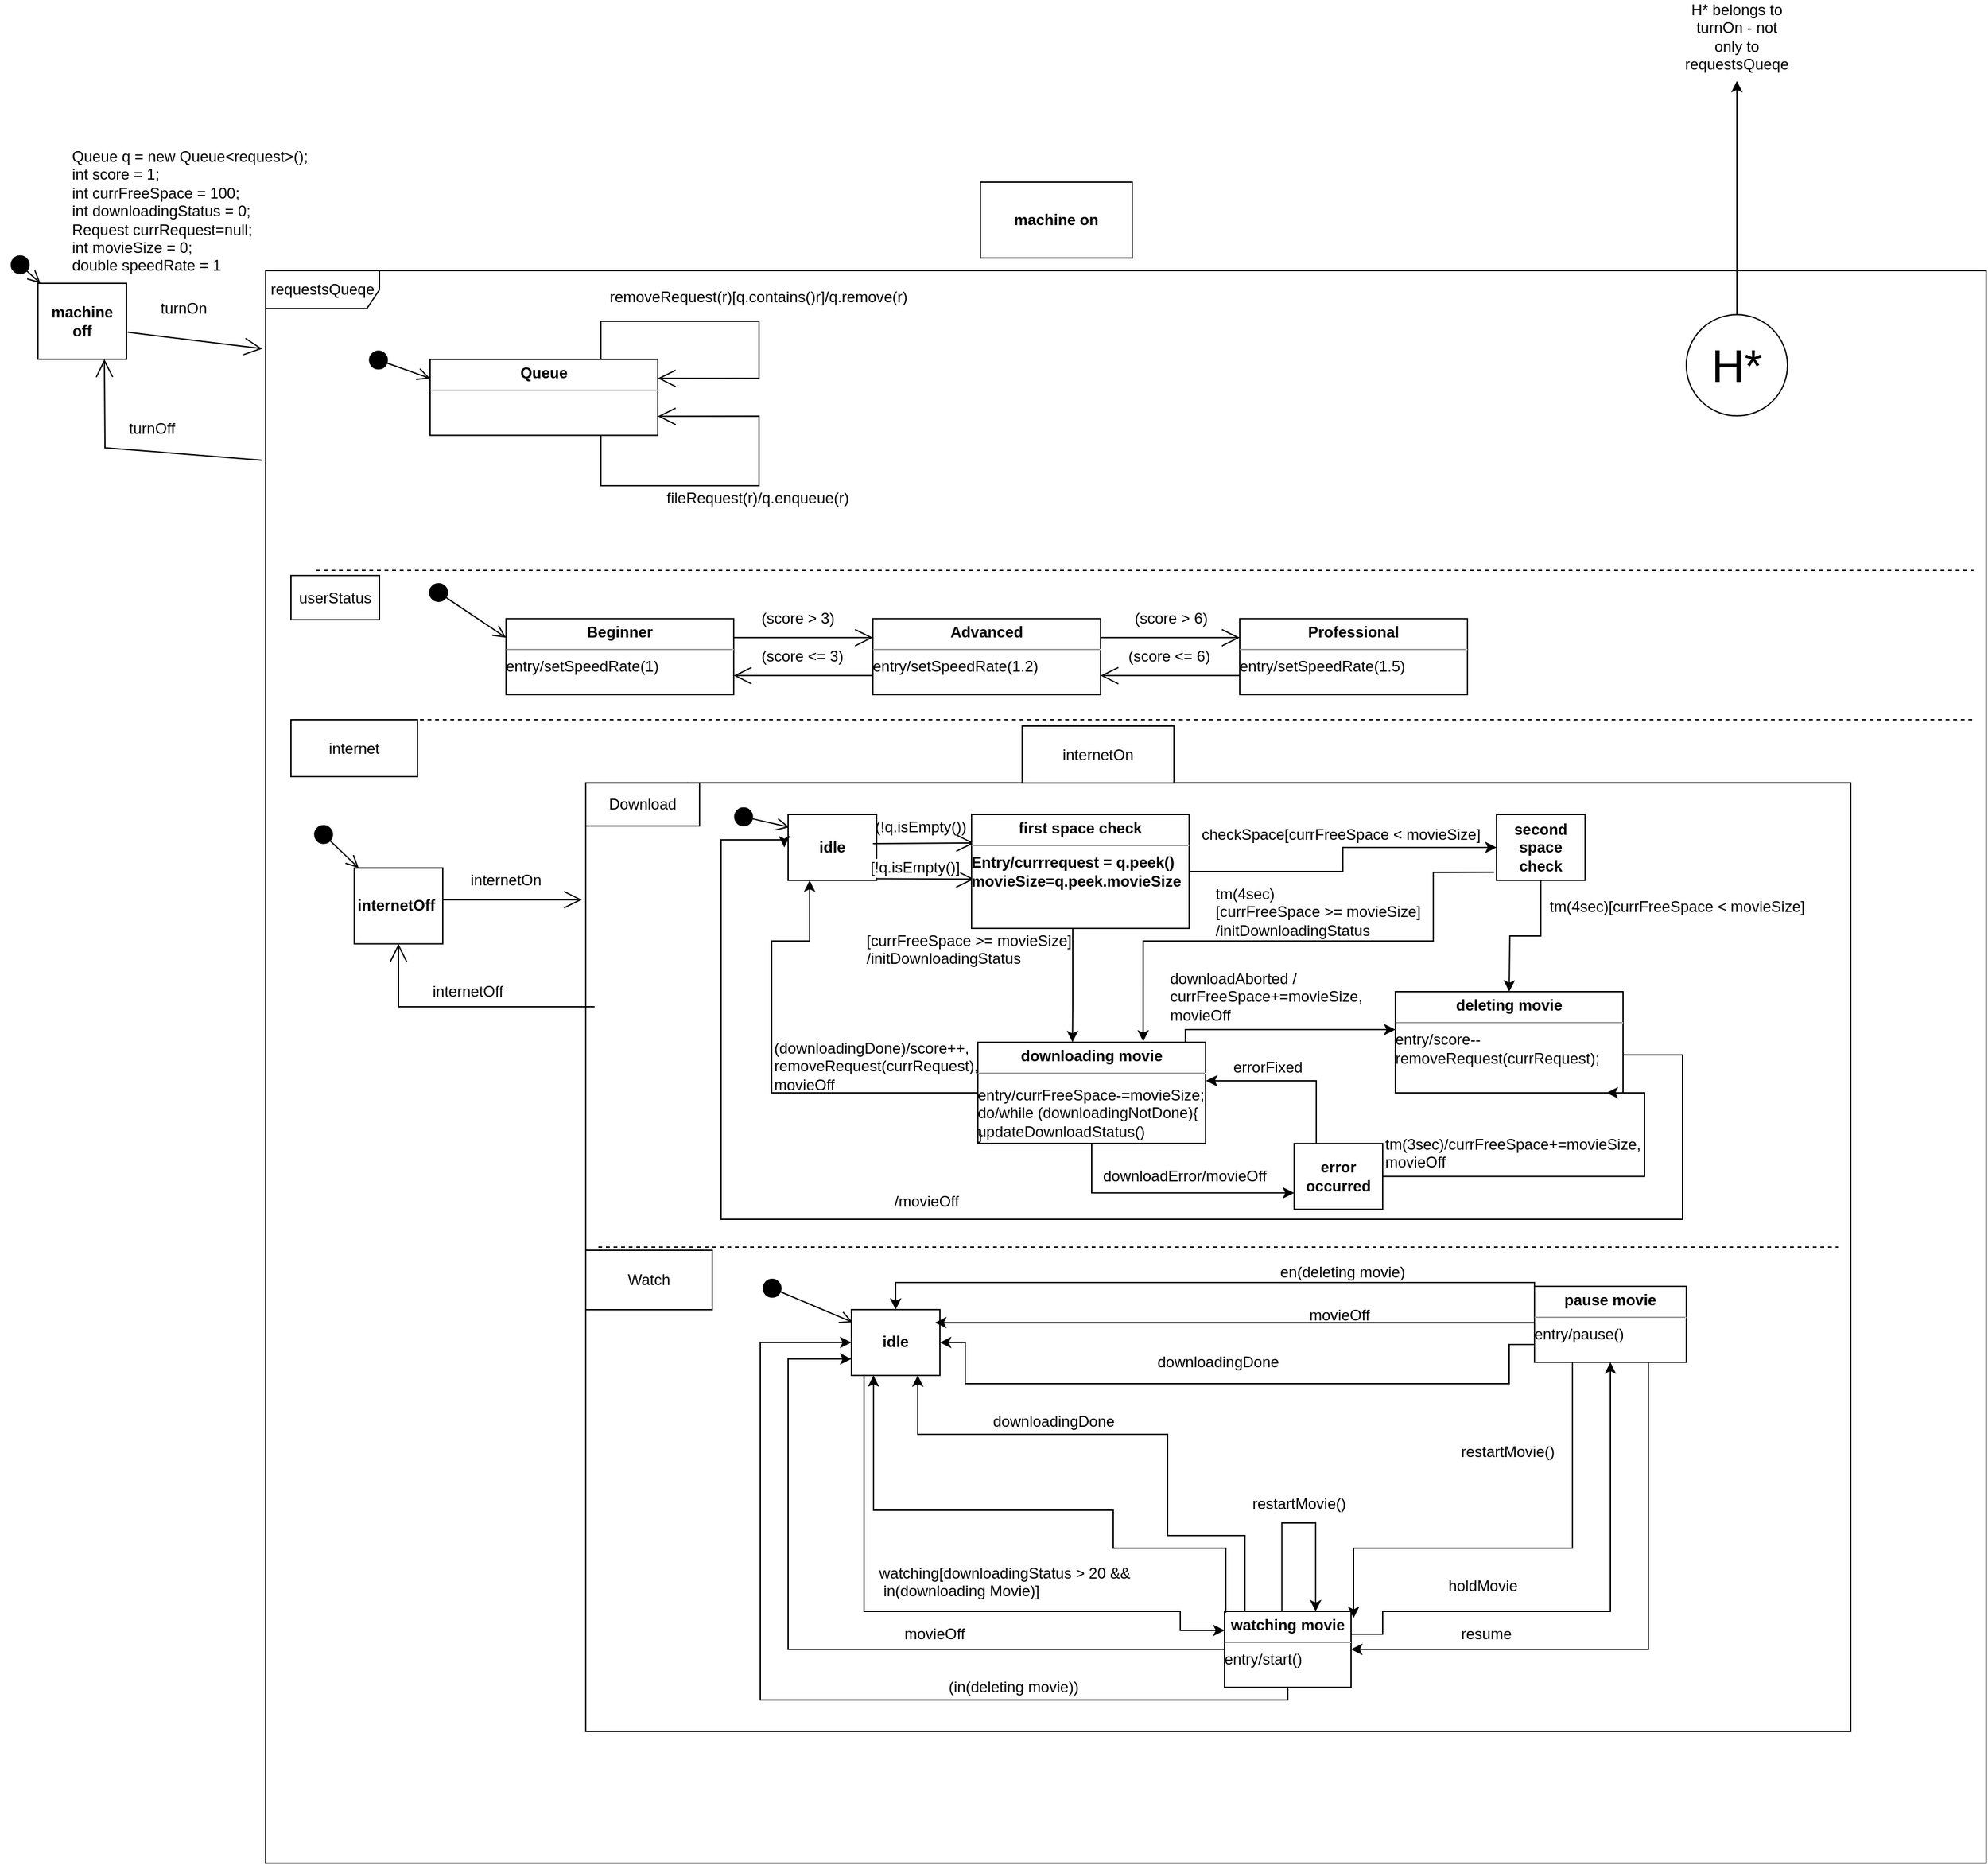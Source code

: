 <mxfile version="10.7.3" type="device"><diagram id="MT6MJ9Bgl0ZafRkBPNho" name="Page-1"><mxGraphModel dx="1292" dy="1603" grid="1" gridSize="10" guides="1" tooltips="1" connect="1" arrows="1" fold="1" page="1" pageScale="1" pageWidth="850" pageHeight="1100" math="0" shadow="0"><root><mxCell id="0"/><mxCell id="1" parent="0"/><mxCell id="KhuwROG3GoyEPJXw2S9V-136" value="" style="shape=umlFrame;whiteSpace=wrap;html=1;width=80;height=30;" parent="1" vertex="1"><mxGeometry x="463" y="424.833" width="1000" height="750" as="geometry"/></mxCell><mxCell id="KhuwROG3GoyEPJXw2S9V-3" value="dispatch" style="html=1;verticalAlign=bottom;startArrow=circle;startFill=1;endArrow=open;startSize=6;endSize=8;" parent="1" target="KhuwROG3GoyEPJXw2S9V-4" edge="1"><mxGeometry x="1" y="43" width="80" relative="1" as="geometry"><mxPoint x="10" y="10" as="sourcePoint"/><mxPoint x="90" y="50" as="targetPoint"/><mxPoint x="9" y="52" as="offset"/></mxGeometry></mxCell><mxCell id="KhuwROG3GoyEPJXw2S9V-4" value="&lt;b&gt;machine&lt;br&gt;off&lt;br&gt;&lt;/b&gt;" style="shape=ext;rounded=0;html=1;whiteSpace=wrap;" parent="1" vertex="1"><mxGeometry x="30" y="30" width="70" height="60" as="geometry"/></mxCell><mxCell id="KhuwROG3GoyEPJXw2S9V-5" value="" style="endArrow=open;endFill=1;endSize=12;html=1;exitX=1.012;exitY=0.644;exitDx=0;exitDy=0;entryX=-0.002;entryY=0.049;entryDx=0;entryDy=0;entryPerimeter=0;exitPerimeter=0;" parent="1" source="KhuwROG3GoyEPJXw2S9V-4" target="KhuwROG3GoyEPJXw2S9V-6" edge="1"><mxGeometry width="160" relative="1" as="geometry"><mxPoint x="230" y="60" as="sourcePoint"/><mxPoint x="320" y="60" as="targetPoint"/></mxGeometry></mxCell><mxCell id="KhuwROG3GoyEPJXw2S9V-6" value="requestsQueqe&lt;br&gt;" style="shape=umlFrame;whiteSpace=wrap;html=1;width=90;height=30;" parent="1" vertex="1"><mxGeometry x="210" y="20" width="1360" height="1259" as="geometry"/></mxCell><mxCell id="KhuwROG3GoyEPJXw2S9V-8" value="" style="endArrow=open;endFill=1;endSize=12;html=1;exitX=-0.002;exitY=0.119;exitDx=0;exitDy=0;exitPerimeter=0;rounded=0;entryX=0.75;entryY=1;entryDx=0;entryDy=0;" parent="1" source="KhuwROG3GoyEPJXw2S9V-6" target="KhuwROG3GoyEPJXw2S9V-4" edge="1"><mxGeometry width="160" relative="1" as="geometry"><mxPoint x="317" y="100" as="sourcePoint"/><mxPoint x="157" y="101" as="targetPoint"/><Array as="points"><mxPoint x="83" y="160"/></Array></mxGeometry></mxCell><mxCell id="KhuwROG3GoyEPJXw2S9V-9" value="dispatch" style="html=1;verticalAlign=bottom;startArrow=circle;startFill=1;endArrow=open;startSize=6;endSize=8;exitX=0.06;exitY=0.054;exitDx=0;exitDy=0;exitPerimeter=0;entryX=0;entryY=0.25;entryDx=0;entryDy=0;" parent="1" source="KhuwROG3GoyEPJXw2S9V-6" target="KhuwROG3GoyEPJXw2S9V-12" edge="1"><mxGeometry x="1" y="-74" width="80" relative="1" as="geometry"><mxPoint x="400" y="109.5" as="sourcePoint"/><mxPoint x="450" y="110.42" as="targetPoint"/><mxPoint x="94" y="-45" as="offset"/></mxGeometry></mxCell><mxCell id="KhuwROG3GoyEPJXw2S9V-12" value="&lt;p style=&quot;margin: 0px ; margin-top: 4px ; text-align: center&quot;&gt;&lt;b&gt;Queue&lt;/b&gt;&lt;/p&gt;&lt;hr size=&quot;1&quot;&gt;&lt;div style=&quot;height: 2px&quot;&gt;&lt;br&gt;&lt;/div&gt;" style="verticalAlign=top;align=left;overflow=fill;fontSize=12;fontFamily=Helvetica;html=1;rounded=0;" parent="1" vertex="1"><mxGeometry x="340" y="90.172" width="180" height="60" as="geometry"/></mxCell><mxCell id="KhuwROG3GoyEPJXw2S9V-13" value="" style="endArrow=open;endFill=1;endSize=12;html=1;exitX=0.75;exitY=0;exitDx=0;exitDy=0;entryX=1;entryY=0.25;entryDx=0;entryDy=0;rounded=0;" parent="1" source="KhuwROG3GoyEPJXw2S9V-12" target="KhuwROG3GoyEPJXw2S9V-12" edge="1"><mxGeometry width="160" relative="1" as="geometry"><mxPoint x="579.966" y="78.793" as="sourcePoint"/><mxPoint x="670.31" y="80.862" as="targetPoint"/><Array as="points"><mxPoint x="475" y="60"/><mxPoint x="600" y="60"/><mxPoint x="600" y="105"/></Array></mxGeometry></mxCell><mxCell id="KhuwROG3GoyEPJXw2S9V-14" value="" style="endArrow=open;endFill=1;endSize=12;html=1;exitX=0.75;exitY=1;exitDx=0;exitDy=0;entryX=1;entryY=0.75;entryDx=0;entryDy=0;rounded=0;" parent="1" source="KhuwROG3GoyEPJXw2S9V-12" target="KhuwROG3GoyEPJXw2S9V-12" edge="1"><mxGeometry width="160" relative="1" as="geometry"><mxPoint x="580.138" y="215.31" as="sourcePoint"/><mxPoint x="624.966" y="230.483" as="targetPoint"/><Array as="points"><mxPoint x="475" y="190"/><mxPoint x="600" y="190"/><mxPoint x="600" y="135"/></Array></mxGeometry></mxCell><mxCell id="KhuwROG3GoyEPJXw2S9V-15" value="" style="line;strokeWidth=1;fillColor=none;align=left;verticalAlign=middle;spacingTop=-1;spacingLeft=3;spacingRight=3;rotatable=0;labelPosition=right;points=[];portConstraint=eastwest;fontSize=12;dashed=1;" parent="1" vertex="1"><mxGeometry x="250" y="253" width="1310" height="8" as="geometry"/></mxCell><mxCell id="KhuwROG3GoyEPJXw2S9V-18" value="removeRequest(r)[q.contains()r]/q.remove(r)" style="text;html=1;resizable=0;points=[];autosize=1;align=left;verticalAlign=top;spacingTop=-4;" parent="1" vertex="1"><mxGeometry x="480.143" y="30.5" width="250" height="20" as="geometry"/></mxCell><mxCell id="KhuwROG3GoyEPJXw2S9V-19" value="fileRequest(r)/q.enqueue(r)" style="text;html=1;resizable=0;points=[];autosize=1;align=left;verticalAlign=top;spacingTop=-4;" parent="1" vertex="1"><mxGeometry x="525.143" y="190" width="160" height="20" as="geometry"/></mxCell><mxCell id="KhuwROG3GoyEPJXw2S9V-20" value="score = 1" style="html=1;verticalAlign=bottom;startArrow=circle;startFill=1;endArrow=open;startSize=6;endSize=8;exitX=0.06;exitY=0.054;exitDx=0;exitDy=0;exitPerimeter=0;entryX=0;entryY=0.25;entryDx=0;entryDy=0;" parent="1" target="KhuwROG3GoyEPJXw2S9V-21" edge="1"><mxGeometry x="1" y="101" width="80" relative="1" as="geometry"><mxPoint x="340" y="270" as="sourcePoint"/><mxPoint x="400" y="300.42" as="targetPoint"/><mxPoint x="44" y="99" as="offset"/></mxGeometry></mxCell><mxCell id="KhuwROG3GoyEPJXw2S9V-21" value="&lt;p style=&quot;margin: 0px ; margin-top: 4px ; text-align: center&quot;&gt;&lt;b&gt;Beginner&lt;/b&gt;&lt;br&gt;&lt;/p&gt;&lt;hr size=&quot;1&quot;&gt;&lt;div style=&quot;height: 2px&quot;&gt;entry/setSpeedRate(1)&lt;/div&gt;" style="verticalAlign=top;align=left;overflow=fill;fontSize=12;fontFamily=Helvetica;html=1;" parent="1" vertex="1"><mxGeometry x="400" y="295.172" width="180" height="60" as="geometry"/></mxCell><mxCell id="KhuwROG3GoyEPJXw2S9V-22" value="&lt;p style=&quot;margin: 0px ; margin-top: 4px ; text-align: center&quot;&gt;&lt;b&gt;Professional&lt;/b&gt;&lt;br&gt;&lt;/p&gt;&lt;hr size=&quot;1&quot;&gt;&lt;div style=&quot;height: 2px&quot;&gt;entry/setSpeedRate(1.5)&lt;/div&gt;" style="verticalAlign=top;align=left;overflow=fill;fontSize=12;fontFamily=Helvetica;html=1;" parent="1" vertex="1"><mxGeometry x="980" y="295.172" width="180" height="60" as="geometry"/></mxCell><mxCell id="KhuwROG3GoyEPJXw2S9V-23" value="&lt;p style=&quot;margin: 0px ; margin-top: 4px ; text-align: center&quot;&gt;&lt;b&gt;Advanced&lt;/b&gt;&lt;br&gt;&lt;/p&gt;&lt;hr size=&quot;1&quot;&gt;&lt;div style=&quot;height: 2px&quot;&gt;entry/setSpeedRate(1.2)&lt;/div&gt;" style="verticalAlign=top;align=left;overflow=fill;fontSize=12;fontFamily=Helvetica;html=1;" parent="1" vertex="1"><mxGeometry x="690" y="295.172" width="180" height="60" as="geometry"/></mxCell><mxCell id="KhuwROG3GoyEPJXw2S9V-24" value="" style="endArrow=open;endFill=1;endSize=12;html=1;exitX=1;exitY=0.25;exitDx=0;exitDy=0;entryX=0;entryY=0.25;entryDx=0;entryDy=0;" parent="1" source="KhuwROG3GoyEPJXw2S9V-23" target="KhuwROG3GoyEPJXw2S9V-22" edge="1"><mxGeometry width="160" relative="1" as="geometry"><mxPoint x="880" y="305" as="sourcePoint"/><mxPoint x="970" y="306.667" as="targetPoint"/></mxGeometry></mxCell><mxCell id="KhuwROG3GoyEPJXw2S9V-25" value="" style="endArrow=open;endFill=1;endSize=12;html=1;entryX=1;entryY=0.75;entryDx=0;entryDy=0;exitX=0;exitY=0.75;exitDx=0;exitDy=0;" parent="1" source="KhuwROG3GoyEPJXw2S9V-22" target="KhuwROG3GoyEPJXw2S9V-23" edge="1"><mxGeometry width="160" relative="1" as="geometry"><mxPoint x="967.0" y="344.667" as="sourcePoint"/><mxPoint x="880" y="345" as="targetPoint"/></mxGeometry></mxCell><mxCell id="KhuwROG3GoyEPJXw2S9V-26" value="" style="endArrow=open;endFill=1;endSize=12;html=1;exitX=1;exitY=0.25;exitDx=0;exitDy=0;entryX=0;entryY=0.25;entryDx=0;entryDy=0;" parent="1" source="KhuwROG3GoyEPJXw2S9V-21" target="KhuwROG3GoyEPJXw2S9V-23" edge="1"><mxGeometry width="160" relative="1" as="geometry"><mxPoint x="590" y="309.833" as="sourcePoint"/><mxPoint x="680" y="311.5" as="targetPoint"/></mxGeometry></mxCell><mxCell id="KhuwROG3GoyEPJXw2S9V-27" value="" style="endArrow=open;endFill=1;endSize=12;html=1;entryX=1;entryY=0.75;entryDx=0;entryDy=0;exitX=0;exitY=0.75;exitDx=0;exitDy=0;" parent="1" source="KhuwROG3GoyEPJXw2S9V-23" target="KhuwROG3GoyEPJXw2S9V-21" edge="1"><mxGeometry width="160" relative="1" as="geometry"><mxPoint x="673.5" y="340.0" as="sourcePoint"/><mxPoint x="586.5" y="340.333" as="targetPoint"/></mxGeometry></mxCell><mxCell id="KhuwROG3GoyEPJXw2S9V-28" value="(score &amp;gt; 3)" style="text;html=1;resizable=0;points=[];autosize=1;align=left;verticalAlign=top;spacingTop=-4;" parent="1" vertex="1"><mxGeometry x="600.143" y="285" width="70" height="20" as="geometry"/></mxCell><mxCell id="KhuwROG3GoyEPJXw2S9V-31" value="(score &amp;lt;= 3)" style="text;html=1;resizable=0;points=[];autosize=1;align=left;verticalAlign=top;spacingTop=-4;" parent="1" vertex="1"><mxGeometry x="600.143" y="315" width="80" height="20" as="geometry"/></mxCell><mxCell id="KhuwROG3GoyEPJXw2S9V-32" value="(score &amp;lt;= 6)" style="text;html=1;resizable=0;points=[];autosize=1;align=left;verticalAlign=top;spacingTop=-4;" parent="1" vertex="1"><mxGeometry x="890.143" y="315" width="80" height="20" as="geometry"/></mxCell><mxCell id="KhuwROG3GoyEPJXw2S9V-33" value="(score &amp;gt; 6)" style="text;html=1;resizable=0;points=[];autosize=1;align=left;verticalAlign=top;spacingTop=-4;" parent="1" vertex="1"><mxGeometry x="895.143" y="285" width="70" height="20" as="geometry"/></mxCell><mxCell id="KhuwROG3GoyEPJXw2S9V-34" value="" style="line;strokeWidth=1;fillColor=none;align=left;verticalAlign=middle;spacingTop=-1;spacingLeft=3;spacingRight=3;rotatable=0;labelPosition=right;points=[];portConstraint=eastwest;fontSize=12;dashed=1;" parent="1" vertex="1"><mxGeometry x="230" y="371" width="1330" height="8" as="geometry"/></mxCell><mxCell id="KhuwROG3GoyEPJXw2S9V-35" value="turnOn" style="text;html=1;resizable=0;points=[];autosize=1;align=left;verticalAlign=top;spacingTop=-4;" parent="1" vertex="1"><mxGeometry x="125" y="40" width="50" height="20" as="geometry"/></mxCell><mxCell id="KhuwROG3GoyEPJXw2S9V-36" value="turnOff" style="text;html=1;resizable=0;points=[];autosize=1;align=left;verticalAlign=top;spacingTop=-4;" parent="1" vertex="1"><mxGeometry x="100" y="135" width="50" height="20" as="geometry"/></mxCell><mxCell id="KhuwROG3GoyEPJXw2S9V-37" value="score = 1" style="html=1;verticalAlign=bottom;startArrow=circle;startFill=1;endArrow=open;startSize=6;endSize=8;entryX=0.014;entryY=0.192;entryDx=0;entryDy=0;entryPerimeter=0;" parent="1" target="KhuwROG3GoyEPJXw2S9V-39" edge="1"><mxGeometry x="1" y="36" width="80" relative="1" as="geometry"><mxPoint x="580" y="450" as="sourcePoint"/><mxPoint x="613" y="470.333" as="targetPoint"/><mxPoint x="20" y="43" as="offset"/></mxGeometry></mxCell><mxCell id="KhuwROG3GoyEPJXw2S9V-39" value="&lt;b&gt;idle&lt;/b&gt;" style="shape=ext;rounded=0;html=1;whiteSpace=wrap;" parent="1" vertex="1"><mxGeometry x="623" y="450" width="70" height="52" as="geometry"/></mxCell><mxCell id="KhuwROG3GoyEPJXw2S9V-42" value="" style="endArrow=open;endFill=1;endSize=12;html=1;entryX=0;entryY=0.25;entryDx=0;entryDy=0;" parent="1" target="KhuwROG3GoyEPJXw2S9V-44" edge="1"><mxGeometry width="160" relative="1" as="geometry"><mxPoint x="690" y="473" as="sourcePoint"/><mxPoint x="780" y="480" as="targetPoint"/></mxGeometry></mxCell><mxCell id="KhuwROG3GoyEPJXw2S9V-43" value="(!q.isEmpty())" style="text;html=1;resizable=0;points=[];autosize=1;align=left;verticalAlign=top;spacingTop=-4;" parent="1" vertex="1"><mxGeometry x="690.143" y="449.5" width="90" height="20" as="geometry"/></mxCell><mxCell id="KhuwROG3GoyEPJXw2S9V-48" value="" style="edgeStyle=orthogonalEdgeStyle;rounded=0;orthogonalLoop=1;jettySize=auto;html=1;" parent="1" source="KhuwROG3GoyEPJXw2S9V-44" target="KhuwROG3GoyEPJXw2S9V-47" edge="1"><mxGeometry relative="1" as="geometry"/></mxCell><mxCell id="KhuwROG3GoyEPJXw2S9V-50" value="" style="edgeStyle=orthogonalEdgeStyle;rounded=0;orthogonalLoop=1;jettySize=auto;html=1;" parent="1" source="KhuwROG3GoyEPJXw2S9V-44" edge="1"><mxGeometry relative="1" as="geometry"><mxPoint x="847.793" y="630" as="targetPoint"/><Array as="points"><mxPoint x="848" y="600"/><mxPoint x="848" y="600"/></Array></mxGeometry></mxCell><mxCell id="KhuwROG3GoyEPJXw2S9V-44" value="&lt;b&gt;first&lt;br&gt;space&lt;br&gt;check&lt;br&gt;Entry/currrequest = q.peek()&lt;br&gt;movieSize=q.peek.movieSize&lt;br&gt;&lt;/b&gt;" style="shape=ext;rounded=0;html=1;whiteSpace=wrap;" parent="1" vertex="1"><mxGeometry x="770" y="450" width="170" height="90" as="geometry"/></mxCell><mxCell id="KhuwROG3GoyEPJXw2S9V-54" value="" style="edgeStyle=orthogonalEdgeStyle;rounded=0;orthogonalLoop=1;jettySize=auto;html=1;" parent="1" source="KhuwROG3GoyEPJXw2S9V-47" edge="1"><mxGeometry relative="1" as="geometry"><mxPoint x="1193" y="590" as="targetPoint"/></mxGeometry></mxCell><mxCell id="KhuwROG3GoyEPJXw2S9V-59" value="" style="edgeStyle=orthogonalEdgeStyle;rounded=0;orthogonalLoop=1;jettySize=auto;html=1;exitX=-0.028;exitY=0.878;exitDx=0;exitDy=0;exitPerimeter=0;entryX=0.726;entryY=-0.007;entryDx=0;entryDy=0;entryPerimeter=0;" parent="1" source="KhuwROG3GoyEPJXw2S9V-47" target="KhuwROG3GoyEPJXw2S9V-57" edge="1"><mxGeometry relative="1" as="geometry"><mxPoint x="1308.0" y="476" as="targetPoint"/><Array as="points"><mxPoint x="1133" y="496"/><mxPoint x="1133" y="550"/><mxPoint x="904" y="550"/></Array></mxGeometry></mxCell><mxCell id="KhuwROG3GoyEPJXw2S9V-47" value="&lt;b&gt;second&lt;br&gt;space&lt;br&gt;check&lt;br&gt;&lt;/b&gt;" style="shape=ext;rounded=0;html=1;whiteSpace=wrap;" parent="1" vertex="1"><mxGeometry x="1183" y="450" width="70" height="52" as="geometry"/></mxCell><mxCell id="KhuwROG3GoyEPJXw2S9V-51" value="checkSpace[currFreeSpace &amp;lt; movieSize]" style="text;html=1;resizable=0;points=[];autosize=1;align=left;verticalAlign=top;spacingTop=-4;" parent="1" vertex="1"><mxGeometry x="948.143" y="456" width="240" height="20" as="geometry"/></mxCell><mxCell id="KhuwROG3GoyEPJXw2S9V-52" value="tm(4sec)[currFreeSpace &amp;lt; movieSize]" style="text;html=1;resizable=0;points=[];autosize=1;align=left;verticalAlign=top;spacingTop=-4;" parent="1" vertex="1"><mxGeometry x="1223.143" y="513" width="220" height="20" as="geometry"/></mxCell><mxCell id="KhuwROG3GoyEPJXw2S9V-55" value="[currFreeSpace &amp;gt;= movieSize]&lt;br&gt;/initDownloadingStatus&lt;br&gt;" style="text;html=1;resizable=0;points=[];autosize=1;align=left;verticalAlign=top;spacingTop=-4;rotation=0;" parent="1" vertex="1"><mxGeometry x="683.143" y="540" width="180" height="30" as="geometry"/></mxCell><mxCell id="KhuwROG3GoyEPJXw2S9V-78" value="" style="edgeStyle=orthogonalEdgeStyle;rounded=0;orthogonalLoop=1;jettySize=auto;html=1;exitX=1;exitY=0.75;exitDx=0;exitDy=0;" parent="1" source="KhuwROG3GoyEPJXw2S9V-56" edge="1"><mxGeometry relative="1" as="geometry"><mxPoint x="620" y="476" as="targetPoint"/><Array as="points"><mxPoint x="1283" y="640"/><mxPoint x="1330" y="640"/><mxPoint x="1330" y="770"/><mxPoint x="570" y="770"/><mxPoint x="570" y="470"/><mxPoint x="620" y="470"/></Array></mxGeometry></mxCell><mxCell id="KhuwROG3GoyEPJXw2S9V-56" value="&lt;p style=&quot;margin: 0px ; margin-top: 4px ; text-align: center&quot;&gt;&lt;b&gt;deleting movie&lt;/b&gt;&lt;br&gt;&lt;/p&gt;&lt;hr size=&quot;1&quot;&gt;&lt;div style=&quot;height: 2px&quot;&gt;entry/score--&lt;br&gt;removeRequest(currRequest);&lt;br&gt;&lt;/div&gt;" style="verticalAlign=top;align=left;overflow=fill;fontSize=12;fontFamily=Helvetica;html=1;" parent="1" vertex="1"><mxGeometry x="1103" y="590" width="180" height="80" as="geometry"/></mxCell><mxCell id="KhuwROG3GoyEPJXw2S9V-63" value="" style="edgeStyle=orthogonalEdgeStyle;rounded=0;orthogonalLoop=1;jettySize=auto;html=1;entryX=0;entryY=0.75;entryDx=0;entryDy=0;exitX=0.5;exitY=1;exitDx=0;exitDy=0;" parent="1" source="KhuwROG3GoyEPJXw2S9V-57" target="KhuwROG3GoyEPJXw2S9V-61" edge="1"><mxGeometry relative="1" as="geometry"><mxPoint x="863" y="790" as="targetPoint"/></mxGeometry></mxCell><mxCell id="KhuwROG3GoyEPJXw2S9V-71" value="" style="edgeStyle=orthogonalEdgeStyle;rounded=0;orthogonalLoop=1;jettySize=auto;html=1;exitX=0.911;exitY=0.025;exitDx=0;exitDy=0;exitPerimeter=0;" parent="1" source="KhuwROG3GoyEPJXw2S9V-57" edge="1"><mxGeometry relative="1" as="geometry"><Array as="points"><mxPoint x="937" y="620"/><mxPoint x="1103" y="620"/></Array><mxPoint x="1103" y="620" as="targetPoint"/></mxGeometry></mxCell><mxCell id="KhuwROG3GoyEPJXw2S9V-75" value="" style="edgeStyle=orthogonalEdgeStyle;rounded=0;orthogonalLoop=1;jettySize=auto;html=1;" parent="1" source="KhuwROG3GoyEPJXw2S9V-57" edge="1"><mxGeometry relative="1" as="geometry"><mxPoint x="640" y="502" as="targetPoint"/><Array as="points"><mxPoint x="610" y="670"/><mxPoint x="610" y="550"/><mxPoint x="640" y="550"/><mxPoint x="640" y="502"/></Array></mxGeometry></mxCell><mxCell id="KhuwROG3GoyEPJXw2S9V-57" value="&lt;p style=&quot;margin: 0px ; margin-top: 4px ; text-align: center&quot;&gt;&lt;b&gt;downloading movie&lt;/b&gt;&lt;br&gt;&lt;/p&gt;&lt;hr size=&quot;1&quot;&gt;&lt;div style=&quot;height: 2px&quot;&gt;&lt;br&gt;&lt;/div&gt;&lt;div style=&quot;height: 2px&quot;&gt;&lt;br&gt;&lt;/div&gt;&lt;div style=&quot;height: 2px&quot;&gt;entry/currFreeSpace-=movieSize;&lt;/div&gt;&lt;div style=&quot;height: 2px&quot;&gt;&lt;br&gt;&lt;/div&gt;&lt;div style=&quot;height: 2px&quot;&gt;&lt;br&gt;&lt;/div&gt;&lt;div style=&quot;height: 2px&quot;&gt;&lt;br&gt;&lt;/div&gt;&lt;div style=&quot;height: 2px&quot;&gt;&lt;br&gt;&lt;/div&gt;&lt;div style=&quot;height: 2px&quot;&gt;&lt;br&gt;&lt;/div&gt;&lt;div style=&quot;height: 2px&quot;&gt;&lt;br&gt;&lt;/div&gt;&lt;div style=&quot;height: 2px&quot;&gt;do/while (downloadingNotDone){&lt;br&gt;updateDownloadStatus()&lt;/div&gt;&lt;div style=&quot;height: 2px&quot;&gt;&lt;br&gt;}&lt;/div&gt;" style="verticalAlign=top;align=left;overflow=fill;fontSize=12;fontFamily=Helvetica;html=1;" parent="1" vertex="1"><mxGeometry x="773" y="630" width="180" height="80" as="geometry"/></mxCell><mxCell id="KhuwROG3GoyEPJXw2S9V-60" value="tm(4sec)&lt;br&gt;[currFreeSpace &amp;gt;= movieSize]&lt;br&gt;/initDownloadingStatus&lt;br&gt;" style="text;html=1;resizable=0;points=[];autosize=1;align=left;verticalAlign=top;spacingTop=-4;rotation=0;" parent="1" vertex="1"><mxGeometry x="959.143" y="503" width="180" height="40" as="geometry"/></mxCell><mxCell id="KhuwROG3GoyEPJXw2S9V-66" value="" style="edgeStyle=orthogonalEdgeStyle;rounded=0;orthogonalLoop=1;jettySize=auto;html=1;entryX=1.002;entryY=0.381;entryDx=0;entryDy=0;entryPerimeter=0;exitX=0.25;exitY=0;exitDx=0;exitDy=0;" parent="1" source="KhuwROG3GoyEPJXw2S9V-61" target="KhuwROG3GoyEPJXw2S9V-57" edge="1"><mxGeometry relative="1" as="geometry"><mxPoint x="1058.0" y="630.138" as="targetPoint"/></mxGeometry></mxCell><mxCell id="KhuwROG3GoyEPJXw2S9V-69" value="" style="edgeStyle=orthogonalEdgeStyle;rounded=0;orthogonalLoop=1;jettySize=auto;html=1;" parent="1" source="KhuwROG3GoyEPJXw2S9V-61" edge="1"><mxGeometry relative="1" as="geometry"><mxPoint x="1270" y="670" as="targetPoint"/><Array as="points"><mxPoint x="1300" y="736"/><mxPoint x="1300" y="670"/></Array></mxGeometry></mxCell><mxCell id="KhuwROG3GoyEPJXw2S9V-61" value="&lt;b&gt;error occurred&lt;/b&gt;&lt;br&gt;" style="shape=ext;rounded=0;html=1;whiteSpace=wrap;" parent="1" vertex="1"><mxGeometry x="1023" y="710.138" width="70" height="52" as="geometry"/></mxCell><mxCell id="KhuwROG3GoyEPJXw2S9V-64" value="downloadError/movieOff&lt;br&gt;" style="text;html=1;resizable=0;points=[];autosize=1;align=left;verticalAlign=top;spacingTop=-4;" parent="1" vertex="1"><mxGeometry x="870.143" y="726" width="140" height="20" as="geometry"/></mxCell><mxCell id="KhuwROG3GoyEPJXw2S9V-67" value="errorFixed&amp;nbsp;" style="text;html=1;resizable=0;points=[];autosize=1;align=left;verticalAlign=top;spacingTop=-4;" parent="1" vertex="1"><mxGeometry x="973.143" y="640" width="70" height="20" as="geometry"/></mxCell><mxCell id="KhuwROG3GoyEPJXw2S9V-70" value="tm(3sec)/currFreeSpace+=movieSize,&lt;br&gt;movieOff&lt;br&gt;" style="text;html=1;resizable=0;points=[];autosize=1;align=left;verticalAlign=top;spacingTop=-4;" parent="1" vertex="1"><mxGeometry x="1093.143" y="701" width="220" height="30" as="geometry"/></mxCell><mxCell id="KhuwROG3GoyEPJXw2S9V-73" value="downloadAborted /&lt;br&gt;currFreeSpace+=movieSize,&lt;br&gt;movieOff&lt;br&gt;" style="text;html=1;resizable=0;points=[];autosize=1;align=left;verticalAlign=top;spacingTop=-4;" parent="1" vertex="1"><mxGeometry x="923.143" y="570" width="170" height="40" as="geometry"/></mxCell><mxCell id="KhuwROG3GoyEPJXw2S9V-76" value="(downloadingDone)/score++,&lt;br&gt;removeRequest(currRequest),&lt;br&gt;movieOff&lt;br&gt;" style="text;html=1;resizable=0;points=[];autosize=1;align=left;verticalAlign=top;spacingTop=-4;" parent="1" vertex="1"><mxGeometry x="610.143" y="625" width="180" height="40" as="geometry"/></mxCell><mxCell id="KhuwROG3GoyEPJXw2S9V-79" value="" style="line;strokeWidth=1;fillColor=none;align=left;verticalAlign=middle;spacingTop=-1;spacingLeft=3;spacingRight=3;rotatable=0;labelPosition=right;points=[];portConstraint=eastwest;fontSize=12;dashed=1;" parent="1" vertex="1"><mxGeometry x="473" y="788" width="980" height="8" as="geometry"/></mxCell><mxCell id="KhuwROG3GoyEPJXw2S9V-105" value="score = 1" style="html=1;verticalAlign=bottom;startArrow=circle;startFill=1;endArrow=open;startSize=6;endSize=8;exitX=0.06;exitY=0.054;exitDx=0;exitDy=0;exitPerimeter=0;entryX=0.014;entryY=0.192;entryDx=0;entryDy=0;entryPerimeter=0;" parent="1" target="KhuwROG3GoyEPJXw2S9V-107" edge="1"><mxGeometry x="1" y="36" width="80" relative="1" as="geometry"><mxPoint x="603" y="821.429" as="sourcePoint"/><mxPoint x="663" y="861.762" as="targetPoint"/><mxPoint x="20" y="43" as="offset"/></mxGeometry></mxCell><mxCell id="KhuwROG3GoyEPJXw2S9V-106" value="" style="edgeStyle=orthogonalEdgeStyle;rounded=0;orthogonalLoop=1;jettySize=auto;html=1;entryX=0;entryY=0.25;entryDx=0;entryDy=0;" parent="1" source="KhuwROG3GoyEPJXw2S9V-107" target="KhuwROG3GoyEPJXw2S9V-131" edge="1"><mxGeometry relative="1" as="geometry"><Array as="points"><mxPoint x="683" y="1080"/><mxPoint x="933" y="1080"/><mxPoint x="933" y="1095"/></Array><mxPoint x="968" y="1080.143" as="targetPoint"/></mxGeometry></mxCell><mxCell id="KhuwROG3GoyEPJXw2S9V-107" value="&lt;b&gt;idle&lt;/b&gt;" style="shape=ext;rounded=0;html=1;whiteSpace=wrap;" parent="1" vertex="1"><mxGeometry x="673" y="841.429" width="70" height="52" as="geometry"/></mxCell><mxCell id="KhuwROG3GoyEPJXw2S9V-108" value="" style="edgeStyle=orthogonalEdgeStyle;rounded=0;orthogonalLoop=1;jettySize=auto;html=1;exitX=1;exitY=0.25;exitDx=0;exitDy=0;entryX=0.5;entryY=1;entryDx=0;entryDy=0;" parent="1" source="KhuwROG3GoyEPJXw2S9V-131" target="KhuwROG3GoyEPJXw2S9V-132" edge="1"><mxGeometry relative="1" as="geometry"><mxPoint x="1038" y="1097.857" as="sourcePoint"/><mxPoint x="1238" y="884" as="targetPoint"/><Array as="points"><mxPoint x="1068" y="1098"/><mxPoint x="1093" y="1098"/><mxPoint x="1093" y="1080"/><mxPoint x="1273" y="1080"/></Array></mxGeometry></mxCell><mxCell id="KhuwROG3GoyEPJXw2S9V-114" value="" style="edgeStyle=orthogonalEdgeStyle;rounded=0;orthogonalLoop=1;jettySize=auto;html=1;exitX=0.453;exitY=0.021;exitDx=0;exitDy=0;exitPerimeter=0;" parent="1" source="KhuwROG3GoyEPJXw2S9V-131" edge="1"><mxGeometry relative="1" as="geometry"><mxPoint x="1003" y="1072.143" as="sourcePoint"/><mxPoint x="1040" y="1080" as="targetPoint"/><Array as="points"><mxPoint x="1013" y="1010"/><mxPoint x="1040" y="1010"/><mxPoint x="1040" y="1080"/></Array></mxGeometry></mxCell><mxCell id="KhuwROG3GoyEPJXw2S9V-121" value="" style="edgeStyle=orthogonalEdgeStyle;rounded=0;orthogonalLoop=1;jettySize=auto;html=1;exitX=0;exitY=0.5;exitDx=0;exitDy=0;entryX=0;entryY=0.75;entryDx=0;entryDy=0;" parent="1" source="KhuwROG3GoyEPJXw2S9V-131" target="KhuwROG3GoyEPJXw2S9V-107" edge="1"><mxGeometry relative="1" as="geometry"><mxPoint x="968" y="1109.857" as="sourcePoint"/><mxPoint x="673" y="870" as="targetPoint"/><Array as="points"><mxPoint x="623" y="1110"/><mxPoint x="623" y="880"/></Array></mxGeometry></mxCell><mxCell id="KhuwROG3GoyEPJXw2S9V-118" value="" style="edgeStyle=orthogonalEdgeStyle;rounded=0;orthogonalLoop=1;jettySize=auto;html=1;entryX=1;entryY=0.5;entryDx=0;entryDy=0;exitX=0.75;exitY=1;exitDx=0;exitDy=0;" parent="1" source="KhuwROG3GoyEPJXw2S9V-132" target="KhuwROG3GoyEPJXw2S9V-131" edge="1"><mxGeometry relative="1" as="geometry"><mxPoint x="1273" y="882" as="sourcePoint"/><mxPoint x="1037.857" y="1111" as="targetPoint"/><Array as="points"><mxPoint x="1303" y="1110"/></Array></mxGeometry></mxCell><mxCell id="KhuwROG3GoyEPJXw2S9V-124" value="" style="edgeStyle=orthogonalEdgeStyle;rounded=0;orthogonalLoop=1;jettySize=auto;html=1;entryX=0.945;entryY=0.37;entryDx=0;entryDy=0;entryPerimeter=0;exitX=0;exitY=0.5;exitDx=0;exitDy=0;" parent="1" source="KhuwROG3GoyEPJXw2S9V-132" edge="1"><mxGeometry relative="1" as="geometry"><mxPoint x="1203" y="852" as="sourcePoint"/><mxPoint x="739.172" y="851.69" as="targetPoint"/><Array as="points"><mxPoint x="1213" y="852"/></Array></mxGeometry></mxCell><mxCell id="KhuwROG3GoyEPJXw2S9V-111" value="watching[downloadingStatus &amp;gt; 20 &amp;amp;&amp;amp;&lt;br&gt;&amp;nbsp;in(downloading Movie)]&lt;br&gt;" style="text;html=1;resizable=0;points=[];autosize=1;align=left;verticalAlign=top;spacingTop=-4;" parent="1" vertex="1"><mxGeometry x="693" y="1040" width="210" height="30" as="geometry"/></mxCell><mxCell id="KhuwROG3GoyEPJXw2S9V-115" value="restartMovie()&lt;br&gt;" style="text;html=1;resizable=0;points=[];autosize=1;align=left;verticalAlign=top;spacingTop=-4;" parent="1" vertex="1"><mxGeometry x="987.948" y="985" width="90" height="20" as="geometry"/></mxCell><mxCell id="KhuwROG3GoyEPJXw2S9V-116" value="holdMovie&amp;nbsp;" style="text;html=1;resizable=0;points=[];autosize=1;align=left;verticalAlign=top;spacingTop=-4;" parent="1" vertex="1"><mxGeometry x="1143" y="1050" width="70" height="20" as="geometry"/></mxCell><mxCell id="KhuwROG3GoyEPJXw2S9V-119" value="resume&amp;nbsp;" style="text;html=1;resizable=0;points=[];autosize=1;align=left;verticalAlign=top;spacingTop=-4;" parent="1" vertex="1"><mxGeometry x="1153" y="1088" width="60" height="20" as="geometry"/></mxCell><mxCell id="KhuwROG3GoyEPJXw2S9V-122" value="movieOff&amp;nbsp;" style="text;html=1;resizable=0;points=[];autosize=1;align=left;verticalAlign=top;spacingTop=-4;" parent="1" vertex="1"><mxGeometry x="713" y="1088" width="70" height="20" as="geometry"/></mxCell><mxCell id="KhuwROG3GoyEPJXw2S9V-125" value="movieOff&amp;nbsp;" style="text;html=1;resizable=0;points=[];autosize=1;align=left;verticalAlign=top;spacingTop=-4;" parent="1" vertex="1"><mxGeometry x="1033" y="835.81" width="70" height="20" as="geometry"/></mxCell><mxCell id="KhuwROG3GoyEPJXw2S9V-126" value="" style="edgeStyle=orthogonalEdgeStyle;rounded=0;orthogonalLoop=1;jettySize=auto;html=1;entryX=1;entryY=0.5;entryDx=0;entryDy=0;exitX=0;exitY=0.75;exitDx=0;exitDy=0;" parent="1" source="KhuwROG3GoyEPJXw2S9V-132" target="KhuwROG3GoyEPJXw2S9V-107" edge="1"><mxGeometry relative="1" as="geometry"><mxPoint x="1208" y="869" as="sourcePoint"/><mxPoint x="749.172" y="870.69" as="targetPoint"/><Array as="points"><mxPoint x="1213" y="869"/><mxPoint x="1193" y="869"/><mxPoint x="1193" y="900"/><mxPoint x="763" y="900"/><mxPoint x="763" y="867"/></Array></mxGeometry></mxCell><mxCell id="KhuwROG3GoyEPJXw2S9V-128" value="" style="edgeStyle=orthogonalEdgeStyle;rounded=0;orthogonalLoop=1;jettySize=auto;html=1;exitX=0.161;exitY=0.002;exitDx=0;exitDy=0;entryX=0.75;entryY=1;entryDx=0;entryDy=0;exitPerimeter=0;" parent="1" source="KhuwROG3GoyEPJXw2S9V-131" target="KhuwROG3GoyEPJXw2S9V-107" edge="1"><mxGeometry relative="1" as="geometry"><mxPoint x="985.286" y="1072.143" as="sourcePoint"/><mxPoint x="781.586" y="961.379" as="targetPoint"/><Array as="points"><mxPoint x="984" y="1020"/><mxPoint x="923" y="1020"/><mxPoint x="923" y="940"/><mxPoint x="725" y="940"/></Array></mxGeometry></mxCell><mxCell id="KhuwROG3GoyEPJXw2S9V-129" value="downloadingDone" style="text;html=1;resizable=0;points=[];autosize=1;align=left;verticalAlign=top;spacingTop=-4;" parent="1" vertex="1"><mxGeometry x="783" y="920" width="110" height="20" as="geometry"/></mxCell><mxCell id="KhuwROG3GoyEPJXw2S9V-131" value="&lt;p style=&quot;margin: 0px ; margin-top: 4px ; text-align: center&quot;&gt;&lt;b&gt;watching movie&lt;/b&gt;&lt;br&gt;&lt;/p&gt;&lt;hr size=&quot;1&quot;&gt;&lt;div style=&quot;height: 2px&quot;&gt;entry/start()&lt;/div&gt;" style="verticalAlign=top;align=left;overflow=fill;fontSize=12;fontFamily=Helvetica;html=1;" parent="1" vertex="1"><mxGeometry x="968" y="1080" width="100" height="60" as="geometry"/></mxCell><mxCell id="KhuwROG3GoyEPJXw2S9V-132" value="&lt;p style=&quot;margin: 0px ; margin-top: 4px ; text-align: center&quot;&gt;&lt;b&gt;pause movie&lt;/b&gt;&lt;/p&gt;&lt;hr size=&quot;1&quot;&gt;&lt;div style=&quot;height: 2px&quot;&gt;entry/pause()&lt;/div&gt;" style="verticalAlign=top;align=left;overflow=fill;fontSize=12;fontFamily=Helvetica;html=1;" parent="1" vertex="1"><mxGeometry x="1213" y="823" width="120" height="60" as="geometry"/></mxCell><mxCell id="KhuwROG3GoyEPJXw2S9V-140" value="dispatch" style="html=1;verticalAlign=bottom;startArrow=circle;startFill=1;endArrow=open;startSize=6;endSize=8;" parent="1" target="KhuwROG3GoyEPJXw2S9V-141" edge="1"><mxGeometry x="1" y="43" width="80" relative="1" as="geometry"><mxPoint x="250" y="460.241" as="sourcePoint"/><mxPoint x="330" y="500.241" as="targetPoint"/><mxPoint x="9" y="52" as="offset"/></mxGeometry></mxCell><mxCell id="KhuwROG3GoyEPJXw2S9V-141" value="&lt;b&gt;internetOff&amp;nbsp;&lt;/b&gt;&lt;br&gt;" style="shape=ext;rounded=0;html=1;whiteSpace=wrap;" parent="1" vertex="1"><mxGeometry x="280" y="492.241" width="70" height="60" as="geometry"/></mxCell><mxCell id="KhuwROG3GoyEPJXw2S9V-142" value="" style="endArrow=open;endFill=1;endSize=12;html=1;exitX=1;exitY=0.25;exitDx=0;exitDy=0;entryX=0;entryY=0.25;entryDx=0;entryDy=0;" parent="1" edge="1"><mxGeometry width="160" relative="1" as="geometry"><mxPoint x="350.31" y="517.345" as="sourcePoint"/><mxPoint x="459.966" y="517.345" as="targetPoint"/></mxGeometry></mxCell><mxCell id="KhuwROG3GoyEPJXw2S9V-143" value="" style="endArrow=open;endFill=1;endSize=12;html=1;entryX=0.5;entryY=1;entryDx=0;entryDy=0;rounded=0;" parent="1" target="KhuwROG3GoyEPJXw2S9V-141" edge="1"><mxGeometry width="160" relative="1" as="geometry"><mxPoint x="470" y="602" as="sourcePoint"/><mxPoint x="350" y="547" as="targetPoint"/><Array as="points"><mxPoint x="315" y="602"/></Array></mxGeometry></mxCell><mxCell id="KhuwROG3GoyEPJXw2S9V-144" value="internetOn&amp;nbsp;" style="text;html=1;resizable=0;points=[];autosize=1;align=left;verticalAlign=top;spacingTop=-4;" parent="1" vertex="1"><mxGeometry x="370.143" y="492" width="70" height="20" as="geometry"/></mxCell><mxCell id="KhuwROG3GoyEPJXw2S9V-145" value="internetOff&lt;b&gt;&amp;nbsp;&lt;/b&gt;" style="text;html=1;resizable=0;points=[];autosize=1;align=left;verticalAlign=top;spacingTop=-4;" parent="1" vertex="1"><mxGeometry x="340.143" y="580" width="70" height="20" as="geometry"/></mxCell><mxCell id="4lZogGRA-x6Tu32TDk-D-1" value="" style="ellipse;whiteSpace=wrap;html=1;aspect=fixed;" parent="1" vertex="1"><mxGeometry x="1333" y="54.786" width="80" height="80" as="geometry"/></mxCell><mxCell id="4lZogGRA-x6Tu32TDk-D-2" value="&lt;font style=&quot;font-size: 36px&quot;&gt;H*&lt;/font&gt;" style="text;html=1;strokeColor=none;fillColor=none;align=center;verticalAlign=middle;whiteSpace=wrap;rounded=0;" parent="1" vertex="1"><mxGeometry x="1353" y="84.786" width="40" height="20" as="geometry"/></mxCell><mxCell id="4lZogGRA-x6Tu32TDk-D-3" value="" style="edgeStyle=orthogonalEdgeStyle;rounded=0;orthogonalLoop=1;jettySize=auto;html=1;exitX=0.25;exitY=1;exitDx=0;exitDy=0;entryX=1.02;entryY=0.089;entryDx=0;entryDy=0;entryPerimeter=0;" parent="1" source="KhuwROG3GoyEPJXw2S9V-132" target="KhuwROG3GoyEPJXw2S9V-131" edge="1"><mxGeometry relative="1" as="geometry"><mxPoint x="1077.897" y="1104.966" as="sourcePoint"/><mxPoint x="1282.724" y="893.241" as="targetPoint"/><Array as="points"><mxPoint x="1243" y="1030"/><mxPoint x="1070" y="1030"/></Array></mxGeometry></mxCell><mxCell id="4lZogGRA-x6Tu32TDk-D-4" value="restartMovie()" style="text;html=1;" parent="1" vertex="1"><mxGeometry x="1153" y="940" width="84" height="30" as="geometry"/></mxCell><mxCell id="4lZogGRA-x6Tu32TDk-D-5" value="" style="edgeStyle=orthogonalEdgeStyle;rounded=0;orthogonalLoop=1;jettySize=auto;html=1;entryX=0.5;entryY=0;entryDx=0;entryDy=0;exitX=0;exitY=0.25;exitDx=0;exitDy=0;" parent="1" source="KhuwROG3GoyEPJXw2S9V-132" target="KhuwROG3GoyEPJXw2S9V-107" edge="1"><mxGeometry relative="1" as="geometry"><mxPoint x="1168" y="821" as="sourcePoint"/><mxPoint x="706.167" y="821.5" as="targetPoint"/><Array as="points"><mxPoint x="1213" y="820"/><mxPoint x="708" y="820"/></Array></mxGeometry></mxCell><mxCell id="4lZogGRA-x6Tu32TDk-D-6" value="en(deleting movie)" style="text;html=1;resizable=0;points=[];autosize=1;align=left;verticalAlign=top;spacingTop=-4;" parent="1" vertex="1"><mxGeometry x="1010" y="801.81" width="110" height="20" as="geometry"/></mxCell><mxCell id="4lZogGRA-x6Tu32TDk-D-7" value="" style="edgeStyle=orthogonalEdgeStyle;rounded=0;orthogonalLoop=1;jettySize=auto;html=1;entryX=0;entryY=0.5;entryDx=0;entryDy=0;" parent="1" source="KhuwROG3GoyEPJXw2S9V-131" target="KhuwROG3GoyEPJXw2S9V-107" edge="1"><mxGeometry relative="1" as="geometry"><mxPoint x="945.5" y="1133.5" as="sourcePoint"/><mxPoint x="650.5" y="893.5" as="targetPoint"/><Array as="points"><mxPoint x="1018" y="1150"/><mxPoint x="601" y="1150"/><mxPoint x="601" y="867"/></Array></mxGeometry></mxCell><mxCell id="4lZogGRA-x6Tu32TDk-D-8" value="(in(deleting movie))" style="text;html=1;resizable=0;points=[];autosize=1;align=left;verticalAlign=top;spacingTop=-4;" parent="1" vertex="1"><mxGeometry x="748" y="1129.81" width="120" height="20" as="geometry"/></mxCell><mxCell id="Sgkom1XL75MVOizwBCpr-2" value="&lt;b&gt;machine on&lt;/b&gt;" style="rounded=0;whiteSpace=wrap;html=1;" parent="1" vertex="1"><mxGeometry x="775" y="-50" width="120" height="60" as="geometry"/></mxCell><mxCell id="Sgkom1XL75MVOizwBCpr-3" value="" style="endArrow=classic;html=1;exitX=0.5;exitY=0;exitDx=0;exitDy=0;" parent="1" source="4lZogGRA-x6Tu32TDk-D-1" edge="1"><mxGeometry width="50" height="50" relative="1" as="geometry"><mxPoint x="1348" y="-94.8" as="sourcePoint"/><mxPoint x="1373" y="-130" as="targetPoint"/></mxGeometry></mxCell><mxCell id="Sgkom1XL75MVOizwBCpr-4" value="H* belongs to turnOn - not only to requestsQueqe" style="text;html=1;strokeColor=none;fillColor=none;align=center;verticalAlign=middle;whiteSpace=wrap;rounded=0;" parent="1" vertex="1"><mxGeometry x="1353" y="-175" width="40" height="20" as="geometry"/></mxCell><mxCell id="Sgkom1XL75MVOizwBCpr-6" value="Watch" style="rounded=0;whiteSpace=wrap;html=1;" parent="1" vertex="1"><mxGeometry x="463" y="794.5" width="100" height="47" as="geometry"/></mxCell><mxCell id="Sgkom1XL75MVOizwBCpr-9" value="Download" style="rounded=0;whiteSpace=wrap;html=1;" parent="1" vertex="1"><mxGeometry x="463" y="425" width="90" height="34" as="geometry"/></mxCell><mxCell id="Sgkom1XL75MVOizwBCpr-13" value="internetOn" style="rounded=0;whiteSpace=wrap;html=1;" parent="1" vertex="1"><mxGeometry x="808" y="380" width="120" height="45" as="geometry"/></mxCell><mxCell id="Sgkom1XL75MVOizwBCpr-18" value="" style="endArrow=open;endFill=1;endSize=12;html=1;exitX=1;exitY=0.5;exitDx=0;exitDy=0;" parent="1" edge="1"><mxGeometry width="160" relative="1" as="geometry"><mxPoint x="693.214" y="500.714" as="sourcePoint"/><mxPoint x="770" y="501" as="targetPoint"/></mxGeometry></mxCell><mxCell id="Sgkom1XL75MVOizwBCpr-19" value="[!q.isEmpty()]" style="text;html=1;resizable=0;points=[];align=center;verticalAlign=middle;labelBackgroundColor=#ffffff;" parent="Sgkom1XL75MVOizwBCpr-18" vertex="1" connectable="0"><mxGeometry x="0.335" relative="1" as="geometry"><mxPoint x="-21.5" y="-9" as="offset"/></mxGeometry></mxCell><mxCell id="Sgkom1XL75MVOizwBCpr-22" value="userStatus" style="rounded=0;whiteSpace=wrap;html=1;" parent="1" vertex="1"><mxGeometry x="230" y="261" width="70" height="35" as="geometry"/></mxCell><mxCell id="Sgkom1XL75MVOizwBCpr-23" value="Queue q = new Queue&amp;lt;request&amp;gt;();&lt;br&gt;int score = 1;&lt;br&gt;int currFreeSpace = 100;&lt;br&gt;int downloadingStatus = 0;&lt;br&gt;Request currRequest=null;&lt;br&gt;int movieSize = 0;&lt;br&gt;double speedRate = 1&lt;br&gt;" style="text;html=1;resizable=0;points=[];autosize=1;align=left;verticalAlign=top;spacingTop=-4;" parent="1" vertex="1"><mxGeometry x="55" y="-80" width="200" height="100" as="geometry"/></mxCell><mxCell id="Sgkom1XL75MVOizwBCpr-31" value="internet" style="rounded=0;whiteSpace=wrap;html=1;" parent="1" vertex="1"><mxGeometry x="230" y="375" width="100" height="45" as="geometry"/></mxCell><mxCell id="Sgkom1XL75MVOizwBCpr-32" value="&lt;p style=&quot;margin: 0px ; margin-top: 4px ; text-align: center&quot;&gt;&lt;b&gt;first space check&lt;/b&gt;&lt;br&gt;&lt;/p&gt;&lt;hr size=&quot;1&quot;&gt;&lt;div style=&quot;height: 2px&quot;&gt;&lt;b&gt;Entry/currrequest = q.peek()&lt;br&gt;movieSize=q.peek.movieSize&lt;/b&gt;&lt;br&gt;&lt;/div&gt;" style="verticalAlign=top;align=left;overflow=fill;fontSize=12;fontFamily=Helvetica;html=1;rounded=0;" parent="1" vertex="1"><mxGeometry x="768" y="450" width="172" height="90" as="geometry"/></mxCell><mxCell id="Sgkom1XL75MVOizwBCpr-35" value="downloadingDone" style="text;html=1;resizable=0;points=[];autosize=1;align=left;verticalAlign=top;spacingTop=-4;" parent="1" vertex="1"><mxGeometry x="913" y="873" width="110" height="20" as="geometry"/></mxCell><mxCell id="zG91raffMQhIZpmTHWKL-1" value="" style="edgeStyle=orthogonalEdgeStyle;rounded=0;orthogonalLoop=1;jettySize=auto;html=1;exitX=0.01;exitY=0.017;exitDx=0;exitDy=0;entryX=0.25;entryY=1;entryDx=0;entryDy=0;exitPerimeter=0;" parent="1" source="KhuwROG3GoyEPJXw2S9V-131" target="KhuwROG3GoyEPJXw2S9V-107" edge="1"><mxGeometry relative="1" as="geometry"><mxPoint x="994" y="1090" as="sourcePoint"/><mxPoint x="736" y="903" as="targetPoint"/><Array as="points"><mxPoint x="969" y="1030"/><mxPoint x="880" y="1030"/><mxPoint x="880" y="1000"/><mxPoint x="691" y="1000"/></Array></mxGeometry></mxCell><mxCell id="Iw2oPUtWe9xofBfT6bWS-1" value="/movieOff" style="text;html=1;resizable=0;points=[];autosize=1;align=left;verticalAlign=top;spacingTop=-4;" parent="1" vertex="1"><mxGeometry x="705" y="746" width="70" height="20" as="geometry"/></mxCell></root></mxGraphModel></diagram></mxfile>